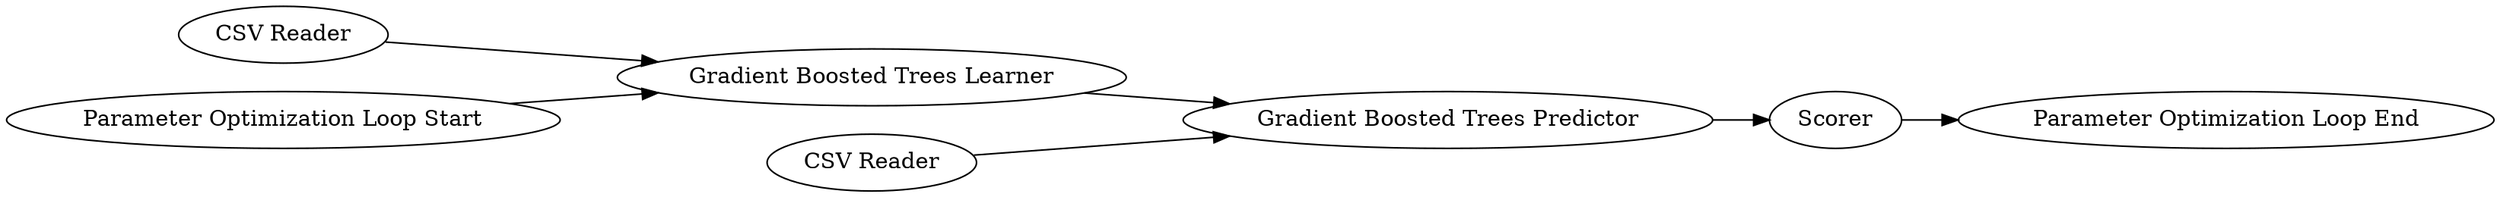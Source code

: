 digraph {
	1 [label="CSV Reader"]
	2 [label="CSV Reader"]
	5 [label=Scorer]
	6 [label="Parameter Optimization Loop Start"]
	7 [label="Parameter Optimization Loop End"]
	9 [label="Gradient Boosted Trees Learner"]
	10 [label="Gradient Boosted Trees Predictor"]
	1 -> 9
	2 -> 10
	5 -> 7
	6 -> 9
	9 -> 10
	10 -> 5
	rankdir=LR
}
